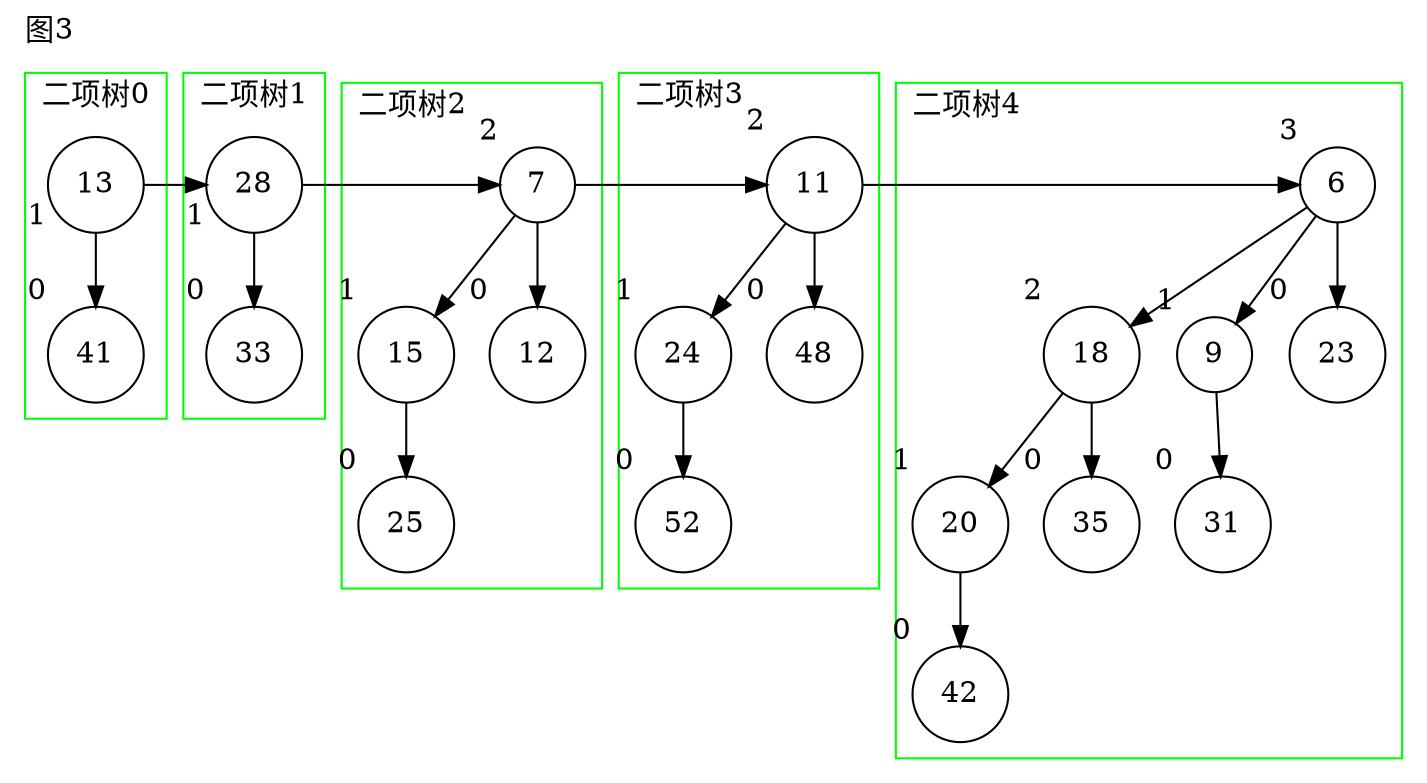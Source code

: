digraph g{
node[shape=circle];
label="图3";
labeljust=l;
labelloc=t;
subgraph cluster_0 {
pencolor=green;label="二项树0";
n40[label=13, xlabel=1];
n41[label=41, xlabel=0];
n40->n41[weight=100];
}
subgraph cluster_1 {
pencolor=green;label="二项树1";
n42[label=28, xlabel=1];
n43[label=33, xlabel=0];
n42->n43[weight=100];
}
n40->n42[constraint=false];
subgraph cluster_2 {
pencolor=green;label="二项树2";
n44[label=7, xlabel=2];
n45[label=15, xlabel=1];
n44->n45;
n46[label=12, xlabel=0];
n44->n46[weight=100];
n47[label=25, xlabel=0];
n45->n47[weight=100];
}
n42->n44[constraint=false];
subgraph cluster_3 {
pencolor=green;label="二项树3";
n48[label=11, xlabel=2];
n49[label=24, xlabel=1];
n48->n49;
n50[label=48, xlabel=0];
n48->n50[weight=100];
n51[label=52, xlabel=0];
n49->n51[weight=100];
}
n44->n48[constraint=false];
subgraph cluster_4 {
pencolor=green;label="二项树4";
n52[label=6, xlabel=3];
n53[label=18, xlabel=2];
n52->n53;
n54[label=9, xlabel=1];
n52->n54;
n55[label=23, xlabel=0];
n52->n55[weight=100];
n56[label=31, xlabel=0];
n54->n56[weight=100];
n57[label=20, xlabel=1];
n53->n57;
n58[label=35, xlabel=0];
n53->n58[weight=100];
n59[label=42, xlabel=0];
n57->n59[weight=100];
}
n48->n52[constraint=false];
}
